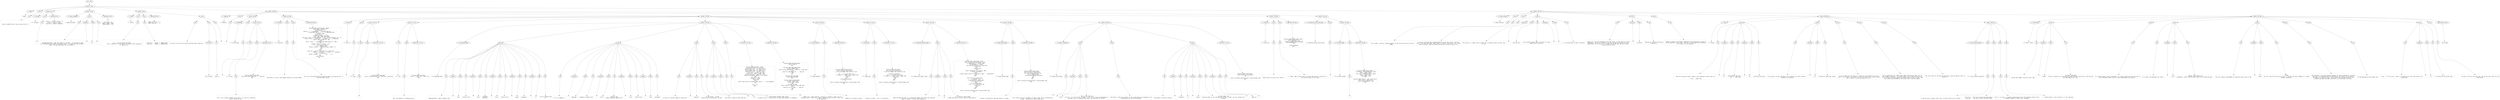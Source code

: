 digraph hierarchy {

node [fontname=Helvetica]
edge [style=dashed]

doc_0 [label="doc - 456"]


doc_0 -> { section_1}
{rank=same; section_1}

section_1 [label="section: 1-361"]


section_1 -> { header_2 prose_3 section_4 section_5 section_6 section_7 section_8}
{rank=same; header_2 prose_3 section_4 section_5 section_6 section_7 section_8}

header_2 [label="1 : Node"]

prose_3 [label="prose"]

section_4 [label="section: 6-13"]

section_5 [label="section: 14-28"]

section_6 [label="section: 29-45"]

section_7 [label="section: 46-340"]

section_8 [label="section: 362-421"]


header_2 -> leaf_9
leaf_9  [color=Gray,shape=rectangle,fontname=Inconsolata,label="* Node"]
prose_3 -> { raw_10}
{rank=same; raw_10}

raw_10 [label="raw"]


raw_10 -> leaf_11
leaf_11  [color=Gray,shape=rectangle,fontname=Inconsolata,label="


  Time to stabilize this class once and for all. 
"]
section_4 -> { header_12 prose_13 codeblock_14}
{rank=same; header_12 prose_13 codeblock_14}

header_12 [label="3 : includes"]

prose_13 [label="prose"]

codeblock_14 [label="code block 8-12"]


header_12 -> leaf_15
leaf_15  [color=Gray,shape=rectangle,fontname=Inconsolata,label="*** includes"]
prose_13 -> { raw_16}
{rank=same; raw_16}

raw_16 [label="raw"]


raw_16 -> leaf_17
leaf_17  [color=Gray,shape=rectangle,fontname=Inconsolata,label="
"]
codeblock_14 -> leaf_18
leaf_18  [color=Gray,shape=rectangle,fontname=Inconsolata,label="local s = require \"status\" ()
local a = require \"ansi\"
local dot = require \"node/dot\""]
section_5 -> { header_19 prose_20 codeblock_21}
{rank=same; header_19 prose_20 codeblock_21}

header_19 [label="2 : Node metatable"]

prose_20 [label="prose"]

codeblock_21 [label="code block 20-25"]


header_19 -> leaf_22
leaf_22  [color=Gray,shape=rectangle,fontname=Inconsolata,label="** Node metatable"]
prose_20 -> { raw_23 prespace_24 literal_25 raw_26}
{rank=same; raw_23 prespace_24 literal_25 raw_26}

raw_23 [label="raw"]

prespace_24 [label="prespace"]

literal_25 [label="literal"]

raw_26 [label="raw"]


raw_23 -> leaf_27
leaf_27  [color=Gray,shape=rectangle,fontname=Inconsolata,label="

  The Node metatable is the root table for any Node.  I'm planning to make
an intermediate class/table called Root that is in common for any instance
Node.  All Root absolutely has to contain is"]
prespace_24 -> leaf_28
leaf_28  [color=Gray,shape=rectangle,fontname=Inconsolata,label=" "]
literal_25 -> leaf_29
leaf_29  [color=Gray,shape=rectangle,fontname=Inconsolata,label="str"]
raw_26 -> leaf_30
leaf_30  [color=Gray,shape=rectangle,fontname=Inconsolata,label=". 
"]
codeblock_21 -> leaf_31
leaf_31  [color=Gray,shape=rectangle,fontname=Inconsolata,label="
local Node = {}
Node.__index = Node
Node.isNode = true"]
section_6 -> { header_32 prose_33 prose_34 codeblock_35 prose_36}
{rank=same; header_32 prose_33 prose_34 codeblock_35 prose_36}

header_32 [label="2 : Fields"]

prose_33 [label="prose"]

prose_34 [label="prose"]

codeblock_35 [label="code block 38-41"]

prose_36 [label="prose"]


header_32 -> leaf_37
leaf_37  [color=Gray,shape=rectangle,fontname=Inconsolata,label="** Fields"]
prose_33 -> { raw_38}
{rank=same; raw_38}

raw_38 [label="raw"]


raw_38 -> leaf_39
leaf_39  [color=Gray,shape=rectangle,fontname=Inconsolata,label="

   - id :  A string naming the Node. 
           This is identical to the name of the pattern that recognizes
           or captures it.
"]
prose_34 -> { raw_40}
{rank=same; raw_40}

raw_40 [label="raw"]


raw_40 -> leaf_41
leaf_41  [color=Gray,shape=rectangle,fontname=Inconsolata,label="
   - line_first :  Always -1. #deprecated
   - line_last  :  Always -1. #deprecated
"]
codeblock_35 -> leaf_42
leaf_42  [color=Gray,shape=rectangle,fontname=Inconsolata,label="Node.line_first = -1
Node.line_last  = -1"]
prose_36 -> { raw_43 link_44 raw_45}
{rank=same; raw_43 link_44 raw_45}

raw_43 [label="raw"]

link_44 [label="link"]

raw_45 [label="raw"]


raw_43 -> leaf_46
leaf_46  [color=Gray,shape=rectangle,fontname=Inconsolata,label="
It occurs to me we could lazily calculate these using the "]
link_44 -> { anchortext_47 url_48}
{rank=same; anchortext_47 url_48}

anchortext_47 [label="anchortext"]

url_48 [label="url"]


anchortext_47 -> leaf_49
leaf_49  [color=Gray,shape=rectangle,fontname=Inconsolata,label="line iterator"]
url_48 -> leaf_50
leaf_50  [color=Gray,shape=rectangle,fontname=Inconsolata,label="httk://"]
raw_45 -> leaf_51
leaf_51  [color=Gray,shape=rectangle,fontname=Inconsolata,label=".

"]
section_7 -> { header_52 prose_53 section_54 section_55 section_56 section_57 section_58}
{rank=same; header_52 prose_53 section_54 section_55 section_56 section_57 section_58}

header_52 [label="2 : Methods"]

prose_53 [label="prose"]

section_54 [label="section: 48-49"]

section_55 [label="section: 62-100"]

section_56 [label="section: 101-298"]

section_57 [label="section: 323-340"]

section_58 [label="section: 341-343"]


header_52 -> leaf_59
leaf_59  [color=Gray,shape=rectangle,fontname=Inconsolata,label="** Methods"]
prose_53 -> { raw_60}
{rank=same; raw_60}

raw_60 [label="raw"]


raw_60 -> leaf_61
leaf_61  [color=Gray,shape=rectangle,fontname=Inconsolata,label="
"]
section_54 -> { header_62 prose_63 section_64}
{rank=same; header_62 prose_63 section_64}

header_62 [label="3 : Scaffolding "]

prose_63 [label="prose"]

section_64 [label="section: 50-61"]


header_62 -> leaf_65
leaf_65  [color=Gray,shape=rectangle,fontname=Inconsolata,label="*** Scaffolding "]
prose_63 -> { raw_66}
{rank=same; raw_66}

raw_66 [label="raw"]


raw_66 -> leaf_67
leaf_67  [color=Gray,shape=rectangle,fontname=Inconsolata,label="
"]
section_64 -> { header_68 prose_69 codeblock_70}
{rank=same; header_68 prose_69 codeblock_70}

header_68 [label="4 : toLua"]

prose_69 [label="prose"]

codeblock_70 [label="code block 55-59"]


header_68 -> leaf_71
leaf_71  [color=Gray,shape=rectangle,fontname=Inconsolata,label="**** toLua"]
prose_69 -> { raw_72}
{rank=same; raw_72}

raw_72 [label="raw"]


raw_72 -> leaf_73
leaf_73  [color=Gray,shape=rectangle,fontname=Inconsolata,label="

This is not a general method in any sense, it's here as a backstop
while I build out Clu. 
"]
codeblock_70 -> leaf_74
leaf_74  [color=Gray,shape=rectangle,fontname=Inconsolata,label="function Node.toLua(node)
  s:halt(\"No toLua method for \" .. node.id)
end"]
section_55 -> { header_75 prose_76 prose_77 codeblock_78}
{rank=same; header_75 prose_76 prose_77 codeblock_78}

header_75 [label="3 : Visualizer"]

prose_76 [label="prose"]

prose_77 [label="prose"]

codeblock_78 [label="code block 69-99"]


header_75 -> leaf_79
leaf_79  [color=Gray,shape=rectangle,fontname=Inconsolata,label="*** Visualizer"]
prose_76 -> { raw_80}
{rank=same; raw_80}

raw_80 [label="raw"]


raw_80 -> leaf_81
leaf_81  [color=Gray,shape=rectangle,fontname=Inconsolata,label="

This gives us a nice, tree-shaped printout of an entire Node.
"]
prose_77 -> { raw_82}
{rank=same; raw_82}

raw_82 [label="raw"]


raw_82 -> leaf_83
leaf_83  [color=Gray,shape=rectangle,fontname=Inconsolata,label="
We're less disciplined than we should be about up-assigning this to
inherited Node classes. 
"]
codeblock_78 -> leaf_84
leaf_84  [color=Gray,shape=rectangle,fontname=Inconsolata,label="function Node.toString(node, depth)
   local depth = depth or 0
   local phrase = \"\"
   phrase = (\"  \"):rep(depth) .. a.bright(node.id) .. \"    \"
      .. a.cyan(node.first) .. \"-\" .. a.cyan(node.last)
   if node[1] then
      local extra = \"    \"
      if Node.len(node) > 56 then
         local span = Node.span(node)
         local pre, post = string.sub(span, 1, 28), string.sub(span, -28, -1)
         extra = extra .. a.dim(pre) .. a.bright(\"…\") .. a.dim(post)
         extra = extra:gsub(\"\\n\", \"◼︎\")
      else
         extra = extra .. a.dim(Node.span(node):gsub(\"\\n\", \"◼︎\"))
      end
      phrase = phrase .. extra .. \"\\n\"
      for _,v in ipairs(node) do
         if (v.isNode) then
            phrase = phrase .. Node.toString(v, depth + 1)
         end
      end
   else
      local val = node.str:sub(node.first, node.last)
                          :gsub(\" \", a.clear() .. a.dim(\"_\") .. a.green())
      val = a.green(val)
      phrase = phrase .. \"    \" .. val  .. \"\\n\"
   end
   return phrase
end"]
section_56 -> { header_85 prose_86 section_87 section_88 section_89 section_90 section_91 section_92 section_93 section_94}
{rank=same; header_85 prose_86 section_87 section_88 section_89 section_90 section_91 section_92 section_93 section_94}

header_85 [label="3 : Metrics"]

prose_86 [label="prose"]

section_87 [label="section: 104-112"]

section_88 [label="section: 113-123"]

section_89 [label="section: 124-195"]

section_90 [label="section: 196-216"]

section_91 [label="section: 217-239"]

section_92 [label="section: 240-279"]

section_93 [label="section: 280-298"]

section_94 [label="section: 299-322"]


header_85 -> leaf_95
leaf_95  [color=Gray,shape=rectangle,fontname=Inconsolata,label="*** Metrics"]
prose_86 -> { raw_96}
{rank=same; raw_96}

raw_96 [label="raw"]


raw_96 -> leaf_97
leaf_97  [color=Gray,shape=rectangle,fontname=Inconsolata,label="

"]
section_87 -> { header_98 prose_99 codeblock_100}
{rank=same; header_98 prose_99 codeblock_100}

header_98 [label="4 : span"]

prose_99 [label="prose"]

codeblock_100 [label="code block 106-110"]


header_98 -> leaf_101
leaf_101  [color=Gray,shape=rectangle,fontname=Inconsolata,label="**** span"]
prose_99 -> { raw_102}
{rank=same; raw_102}

raw_102 [label="raw"]


raw_102 -> leaf_103
leaf_103  [color=Gray,shape=rectangle,fontname=Inconsolata,label="
"]
codeblock_100 -> leaf_104
leaf_104  [color=Gray,shape=rectangle,fontname=Inconsolata,label="function Node.span(node)
   return string.sub(node.str, node.first, node.last)
end"]
section_88 -> { header_105 prose_106 codeblock_107}
{rank=same; header_105 prose_106 codeblock_107}

header_105 [label="4 : len"]

prose_106 [label="prose"]

codeblock_107 [label="code block 117-121"]


header_105 -> leaf_108
leaf_108  [color=Gray,shape=rectangle,fontname=Inconsolata,label="**** len"]
prose_106 -> { raw_109}
{rank=same; raw_109}

raw_109 [label="raw"]


raw_109 -> leaf_110
leaf_110  [color=Gray,shape=rectangle,fontname=Inconsolata,label="

ahh, the pleasure of indexing by one. 
"]
codeblock_107 -> leaf_111
leaf_111  [color=Gray,shape=rectangle,fontname=Inconsolata,label="function Node.len(node)
    return 1 + node.last - node.first
end"]
section_89 -> { header_112 prose_113 prose_114 prose_115 prose_116 prose_117 codeblock_118 codeblock_119}
{rank=same; header_112 prose_113 prose_114 prose_115 prose_116 prose_117 codeblock_118 codeblock_119}

header_112 [label="4 : Node:gap(node)"]

prose_113 [label="prose"]

prose_114 [label="prose"]

prose_115 [label="prose"]

prose_116 [label="prose"]

prose_117 [label="prose"]

codeblock_118 [label="code block 143-163"]

codeblock_119 [label="code block 166-194"]


header_112 -> leaf_120
leaf_120  [color=Gray,shape=rectangle,fontname=Inconsolata,label="**** Node:gap(node)"]
prose_113 -> { raw_121 prespace_122 literal_123 raw_124 prespace_125 literal_126 raw_127 prespace_128 literal_129 raw_130 prespace_131 literal_132 raw_133 prespace_134 bold_135 raw_136}
{rank=same; raw_121 prespace_122 literal_123 raw_124 prespace_125 literal_126 raw_127 prespace_128 literal_129 raw_130 prespace_131 literal_132 raw_133 prespace_134 bold_135 raw_136}

raw_121 [label="raw"]

prespace_122 [label="prespace"]

literal_123 [label="literal"]

raw_124 [label="raw"]

prespace_125 [label="prespace"]

literal_126 [label="literal"]

raw_127 [label="raw"]

prespace_128 [label="prespace"]

literal_129 [label="literal"]

raw_130 [label="raw"]

prespace_131 [label="prespace"]

literal_132 [label="literal"]

raw_133 [label="raw"]

prespace_134 [label="prespace"]

bold_135 [label="bold"]

raw_136 [label="raw"]


raw_121 -> leaf_137
leaf_137  [color=Gray,shape=rectangle,fontname=Inconsolata,label="

=Node.gap(left, right)= compares the"]
prespace_122 -> leaf_138
leaf_138  [color=Gray,shape=rectangle,fontname=Inconsolata,label=" "]
literal_123 -> leaf_139
leaf_139  [color=Gray,shape=rectangle,fontname=Inconsolata,label="last"]
raw_124 -> leaf_140
leaf_140  [color=Gray,shape=rectangle,fontname=Inconsolata,label=" field of the"]
prespace_125 -> leaf_141
leaf_141  [color=Gray,shape=rectangle,fontname=Inconsolata,label=" "]
literal_126 -> leaf_142
leaf_142  [color=Gray,shape=rectangle,fontname=Inconsolata,label="left"]
raw_127 -> leaf_143
leaf_143  [color=Gray,shape=rectangle,fontname=Inconsolata,label=" parameter
with the"]
prespace_128 -> leaf_144
leaf_144  [color=Gray,shape=rectangle,fontname=Inconsolata,label=" "]
literal_129 -> leaf_145
leaf_145  [color=Gray,shape=rectangle,fontname=Inconsolata,label="first"]
raw_130 -> leaf_146
leaf_146  [color=Gray,shape=rectangle,fontname=Inconsolata,label=" field of the"]
prespace_131 -> leaf_147
leaf_147  [color=Gray,shape=rectangle,fontname=Inconsolata,label=" "]
literal_132 -> leaf_148
leaf_148  [color=Gray,shape=rectangle,fontname=Inconsolata,label="right"]
raw_133 -> leaf_149
leaf_149  [color=Gray,shape=rectangle,fontname=Inconsolata,label=" parameter,"]
prespace_134 -> leaf_150
leaf_150  [color=Gray,shape=rectangle,fontname=Inconsolata,label=" "]
bold_135 -> leaf_151
leaf_151  [color=Gray,shape=rectangle,fontname=Inconsolata,label="if"]
raw_136 -> leaf_152
leaf_152  [color=Gray,shape=rectangle,fontname=Inconsolata,label=" this is greater than
0. 
"]
prose_114 -> { raw_153 prespace_154 literal_155 raw_156 prespace_157 literal_158 raw_159 prespace_160 literal_161 raw_162 prespace_163 literal_164 raw_165}
{rank=same; raw_153 prespace_154 literal_155 raw_156 prespace_157 literal_158 raw_159 prespace_160 literal_161 raw_162 prespace_163 literal_164 raw_165}

raw_153 [label="raw"]

prespace_154 [label="prespace"]

literal_155 [label="literal"]

raw_156 [label="raw"]

prespace_157 [label="prespace"]

literal_158 [label="literal"]

raw_159 [label="raw"]

prespace_160 [label="prespace"]

literal_161 [label="literal"]

raw_162 [label="raw"]

prespace_163 [label="prespace"]

literal_164 [label="literal"]

raw_165 [label="raw"]


raw_153 -> leaf_166
leaf_166  [color=Gray,shape=rectangle,fontname=Inconsolata,label="
If it is negative,"]
prespace_154 -> leaf_167
leaf_167  [color=Gray,shape=rectangle,fontname=Inconsolata,label=" "]
literal_155 -> leaf_168
leaf_168  [color=Gray,shape=rectangle,fontname=Inconsolata,label="Node.gap"]
raw_156 -> leaf_169
leaf_169  [color=Gray,shape=rectangle,fontname=Inconsolata,label=" attempts to measure the"]
prespace_157 -> leaf_170
leaf_170  [color=Gray,shape=rectangle,fontname=Inconsolata,label=" "]
literal_158 -> leaf_171
leaf_171  [color=Gray,shape=rectangle,fontname=Inconsolata,label="first"]
raw_159 -> leaf_172
leaf_172  [color=Gray,shape=rectangle,fontname=Inconsolata,label=" field of the
=right= parameter against the"]
prespace_160 -> leaf_173
leaf_173  [color=Gray,shape=rectangle,fontname=Inconsolata,label=" "]
literal_161 -> leaf_174
leaf_174  [color=Gray,shape=rectangle,fontname=Inconsolata,label="last"]
raw_162 -> leaf_175
leaf_175  [color=Gray,shape=rectangle,fontname=Inconsolata,label=" field of the"]
prespace_163 -> leaf_176
leaf_176  [color=Gray,shape=rectangle,fontname=Inconsolata,label=" "]
literal_164 -> leaf_177
leaf_177  [color=Gray,shape=rectangle,fontname=Inconsolata,label="left"]
raw_165 -> leaf_178
leaf_178  [color=Gray,shape=rectangle,fontname=Inconsolata,label=" parameter.
"]
prose_115 -> { raw_179 prespace_180 bold_181 raw_182}
{rank=same; raw_179 prespace_180 bold_181 raw_182}

raw_179 [label="raw"]

prespace_180 [label="prespace"]

bold_181 [label="bold"]

raw_182 [label="raw"]


raw_179 -> leaf_183
leaf_183  [color=Gray,shape=rectangle,fontname=Inconsolata,label="
If this is a natural number we return the"]
prespace_180 -> leaf_184
leaf_184  [color=Gray,shape=rectangle,fontname=Inconsolata,label=" "]
bold_181 -> leaf_185
leaf_185  [color=Gray,shape=rectangle,fontname=Inconsolata,label="negation"]
raw_182 -> leaf_186
leaf_186  [color=Gray,shape=rectangle,fontname=Inconsolata,label=" of this value.  If both
should prove to be positive, we halt. 
"]
prose_116 -> { raw_187 prespace_188 literal_189 raw_190}
{rank=same; raw_187 prespace_188 literal_189 raw_190}

raw_187 [label="raw"]

prespace_188 [label="prespace"]

literal_189 [label="literal"]

raw_190 [label="raw"]


raw_187 -> leaf_191
leaf_191  [color=Gray,shape=rectangle,fontname=Inconsolata,label="
No effort is made to check that the"]
prespace_188 -> leaf_192
leaf_192  [color=Gray,shape=rectangle,fontname=Inconsolata,label=" "]
literal_189 -> leaf_193
leaf_193  [color=Gray,shape=rectangle,fontname=Inconsolata,label="str"]
raw_190 -> leaf_194
leaf_194  [color=Gray,shape=rectangle,fontname=Inconsolata,label=" field matches between nodes unless
we have an error, in which case it could prove helpful for diagnosis.  
"]
prose_117 -> { raw_195}
{rank=same; raw_195}

raw_195 [label="raw"]


raw_195 -> leaf_196
leaf_196  [color=Gray,shape=rectangle,fontname=Inconsolata,label="
Indeed such a check would be a disaster in streams or other sort of
piecewise parse.  Which will require implementation in and of itself, but
in the meantime...
"]
codeblock_118 -> leaf_197
leaf_197  [color=Gray,shape=rectangle,fontname=Inconsolata,label="function Node.gap(left, right)
  assert(left.last, \"no left.last\")
  assert(right.first, \"no right.first\")
  assert(right.last, \"no right.last\")
  assert(left.first, \"no left.first\")
  if left.first >= right.last then
    local left, right = right, left
  elseif left.last > right.first then
    s:halt(\"overlapping regions or str issue\")
  end
  local gap = left
  if gap >= 0 then
    return gap
  else
    s:halt(\"some kind of situation where gap is \" .. tostring(gap))
  end

  return nil 
end"]
codeblock_119 -> leaf_198
leaf_198  [color=Gray,shape=rectangle,fontname=Inconsolata,label="function Node.dotLabel(node)
  return node.id
end

function Node.toMarkdown(node)
  if not node[1] then
    return string.sub(node.str, node.first, node.last)
  else
    s:halt(\"no toMarkdown for \" .. node.id)
  end
end

function Node.dot(node)
  return dot.dot(node)
end

function Node.toValue(node)
  if node.__VALUE then
    return node.__VALUE
  end
  if node.str then
    return node.str:sub(node.first,node.last)
  else
    s:halt(\"no str on node \" .. node.id)
  end
end
"]
section_90 -> { header_199 prose_200 codeblock_201}
{rank=same; header_199 prose_200 codeblock_201}

header_199 [label="4 : Node.walkPost"]

prose_200 [label="prose"]

codeblock_201 [label="code block 200-215"]


header_199 -> leaf_202
leaf_202  [color=Gray,shape=rectangle,fontname=Inconsolata,label="**** Node.walkPost"]
prose_200 -> { raw_203}
{rank=same; raw_203}

raw_203 [label="raw"]


raw_203 -> leaf_204
leaf_204  [color=Gray,shape=rectangle,fontname=Inconsolata,label="

Depth-first iterator, postfix 
"]
codeblock_201 -> leaf_205
leaf_205  [color=Gray,shape=rectangle,fontname=Inconsolata,label="function Node.walkPost(node)
    local function traverse(ast)
        if not ast.isNode then return nil end

        for _, v in ipairs(ast) do
            if type(v) == 'table' and v.isNode then
              traverse(v)
            end
        end
        coroutine.yield(ast)
    end

    return coroutine.wrap(function() traverse(node) end)
end"]
section_91 -> { header_206 prose_207 codeblock_208}
{rank=same; header_206 prose_207 codeblock_208}

header_206 [label="4 : Node.walk"]

prose_207 [label="prose"]

codeblock_208 [label="code block 221-237"]


header_206 -> leaf_209
leaf_209  [color=Gray,shape=rectangle,fontname=Inconsolata,label="**** Node.walk"]
prose_207 -> { raw_210}
{rank=same; raw_210}

raw_210 [label="raw"]


raw_210 -> leaf_211
leaf_211  [color=Gray,shape=rectangle,fontname=Inconsolata,label="

Presearch iterator.  This is the default. 
"]
codeblock_208 -> leaf_212
leaf_212  [color=Gray,shape=rectangle,fontname=Inconsolata,label="function Node.walk(node)
  local function traverse(ast)
    if not ast.isNode then return nil end

    coroutine.yield(ast)
    for _, v in ipairs(ast) do
      if type(v) == 'table' and v.isNode then
        traverse(v)
      end
    end
  end

  return coroutine.wrap(function() traverse(node) end)
end
"]
section_92 -> { header_213 prose_214 codeblock_215}
{rank=same; header_213 prose_214 codeblock_215}

header_213 [label="4 : Node.select(node, pred)"]

prose_214 [label="prose"]

codeblock_215 [label="code block 246-277"]


header_213 -> leaf_216
leaf_216  [color=Gray,shape=rectangle,fontname=Inconsolata,label="**** Node.select(node, pred)"]
prose_214 -> { raw_217 prespace_218 literal_219 raw_220}
{rank=same; raw_217 prespace_218 literal_219 raw_220}

raw_217 [label="raw"]

prespace_218 [label="prespace"]

literal_219 [label="literal"]

raw_220 [label="raw"]


raw_217 -> leaf_221
leaf_221  [color=Gray,shape=rectangle,fontname=Inconsolata,label="

  Takes the Node and walks it, yielding the Nodes which match the predicate.
=pred= is either a string, which matches to"]
prespace_218 -> leaf_222
leaf_222  [color=Gray,shape=rectangle,fontname=Inconsolata,label=" "]
literal_219 -> leaf_223
leaf_223  [color=Gray,shape=rectangle,fontname=Inconsolata,label="id"]
raw_220 -> leaf_224
leaf_224  [color=Gray,shape=rectangle,fontname=Inconsolata,label=", or a function, which takes
a Node and returns true or false on some premise. 
"]
codeblock_215 -> leaf_225
leaf_225  [color=Gray,shape=rectangle,fontname=Inconsolata,label="function Node.select(node, pred)
   local function qualifies(node, pred)
      if type(pred) == 'string' then
         if type(node) == 'table' 
          and node.id and node.id == pred then
            return true
         else
            return false
         end
      elseif type(pred) == 'function' then
         return pred(node)
      else
         s:halt(\"cannot select on predicate of type \" .. type(pred))
      end
   end

   local function traverse(ast)
      -- breadth first
      if qualifies(ast, pred) then
         coroutine.yield(ast)
      end
      if ast.isNode then
         for _, v in ipairs(ast) do
            traverse(v)
         end
      end
   end

   return coroutine.wrap(function() traverse(node) end)
end"]
section_93 -> { header_226 prose_227 codeblock_228}
{rank=same; header_226 prose_227 codeblock_228}

header_226 [label="4 : Node.tokens(node)"]

prose_227 [label="prose"]

codeblock_228 [label="code block 284-296"]


header_226 -> leaf_229
leaf_229  [color=Gray,shape=rectangle,fontname=Inconsolata,label="**** Node.tokens(node)"]
prose_227 -> { raw_230}
{rank=same; raw_230}

raw_230 [label="raw"]


raw_230 -> leaf_231
leaf_231  [color=Gray,shape=rectangle,fontname=Inconsolata,label="

  Iterator returning all captured values as strings.
"]
codeblock_228 -> leaf_232
leaf_232  [color=Gray,shape=rectangle,fontname=Inconsolata,label="function Node.tokens(node)
  local function traverse(ast)
    for node in Node.walk(ast) do
      if not node[1] then
        coroutine.yield(node:toValue())
      end
    end
  end

  return coroutine.wrap(function() traverse(node) end)
end  "]
section_94 -> { header_233 prose_234 prose_235 prose_236 codeblock_237}
{rank=same; header_233 prose_234 prose_235 prose_236 codeblock_237}

header_233 [label="4 : Node.unroll(node)"]

prose_234 [label="prose"]

prose_235 [label="prose"]

prose_236 [label="prose"]

codeblock_237 [label="code block 313-320"]


header_233 -> leaf_238
leaf_238  [color=Gray,shape=rectangle,fontname=Inconsolata,label="**** Node.unroll(node)"]
prose_234 -> { raw_239 prespace_240 literal_241 raw_242}
{rank=same; raw_239 prespace_240 literal_241 raw_242}

raw_239 [label="raw"]

prespace_240 [label="prespace"]

literal_241 [label="literal"]

raw_242 [label="raw"]


raw_239 -> leaf_243
leaf_243  [color=Gray,shape=rectangle,fontname=Inconsolata,label="

  This iterator returns all Nodes, in prefix order, while interpolating
strings.  Specifically: When a Node has a"]
prespace_240 -> leaf_244
leaf_244  [color=Gray,shape=rectangle,fontname=Inconsolata,label=" "]
literal_241 -> leaf_245
leaf_245  [color=Gray,shape=rectangle,fontname=Inconsolata,label="first"]
raw_242 -> leaf_246
leaf_246  [color=Gray,shape=rectangle,fontname=Inconsolata,label=" that is less than the
=first= if its first child, it makes a slice of the string corresponding to
that gap, and so on between each child, and once more at the end.
"]
prose_235 -> { raw_247}
{rank=same; raw_247}

raw_247 [label="raw"]


raw_247 -> leaf_248
leaf_248  [color=Gray,shape=rectangle,fontname=Inconsolata,label="
The effect is that any sections of the string which were dropped are now
interpolated into the unrolled Node.
"]
prose_236 -> { raw_249 prespace_250 literal_251 raw_252 prespace_253 literal_254 raw_255 prespace_256 literal_257 raw_258}
{rank=same; raw_249 prespace_250 literal_251 raw_252 prespace_253 literal_254 raw_255 prespace_256 literal_257 raw_258}

raw_249 [label="raw"]

prespace_250 [label="prespace"]

literal_251 [label="literal"]

raw_252 [label="raw"]

prespace_253 [label="prespace"]

literal_254 [label="literal"]

raw_255 [label="raw"]

prespace_256 [label="prespace"]

literal_257 [label="literal"]

raw_258 [label="raw"]


raw_249 -> leaf_259
leaf_259  [color=Gray,shape=rectangle,fontname=Inconsolata,label="
The premise is that by calling"]
prespace_250 -> leaf_260
leaf_260  [color=Gray,shape=rectangle,fontname=Inconsolata,label=" "]
literal_251 -> leaf_261
leaf_261  [color=Gray,shape=rectangle,fontname=Inconsolata,label="toValue()"]
raw_252 -> leaf_262
leaf_262  [color=Gray,shape=rectangle,fontname=Inconsolata,label=" or"]
prespace_253 -> leaf_263
leaf_263  [color=Gray,shape=rectangle,fontname=Inconsolata,label=" "]
literal_254 -> leaf_264
leaf_264  [color=Gray,shape=rectangle,fontname=Inconsolata,label="span()"]
raw_255 -> leaf_265
leaf_265  [color=Gray,shape=rectangle,fontname=Inconsolata,label=" on leaf nodes, and
grafting these to the interpolated strings in order, you will produce the
original"]
prespace_256 -> leaf_266
leaf_266  [color=Gray,shape=rectangle,fontname=Inconsolata,label=" "]
literal_257 -> leaf_267
leaf_267  [color=Gray,shape=rectangle,fontname=Inconsolata,label="node.str"]
raw_258 -> leaf_268
leaf_268  [color=Gray,shape=rectangle,fontname=Inconsolata,label=". 
"]
codeblock_237 -> leaf_269
leaf_269  [color=Gray,shape=rectangle,fontname=Inconsolata,label="function Node.unroll(node)
  local function traverse(ast)
  end

  return coroutine.wrap(function() traverse(node) end)
end"]
section_57 -> { header_270 prose_271 prose_272 codeblock_273}
{rank=same; header_270 prose_271 prose_272 codeblock_273}

header_270 [label="3 : Collectors"]

prose_271 [label="prose"]

prose_272 [label="prose"]

codeblock_273 [label="code block 330-339"]


header_270 -> leaf_274
leaf_274  [color=Gray,shape=rectangle,fontname=Inconsolata,label="*** Collectors"]
prose_271 -> { raw_275}
{rank=same; raw_275}

raw_275 [label="raw"]


raw_275 -> leaf_276
leaf_276  [color=Gray,shape=rectangle,fontname=Inconsolata,label="

These return an array of all results. 
"]
prose_272 -> { raw_277}
{rank=same; raw_277}

raw_277 [label="raw"]


raw_277 -> leaf_278
leaf_278  [color=Gray,shape=rectangle,fontname=Inconsolata,label="
- [ ] #todo  Add a Forest class to provide the iterator interface for
             the return arrays of this class.
"]
codeblock_273 -> leaf_279
leaf_279  [color=Gray,shape=rectangle,fontname=Inconsolata,label="function Node.gather(node, pred)
  local gathered = {}
  for ast in node:select(pred) do
    gathered[#gathered + 1] = ast
  end
  
  return gathered
end"]
section_58 -> { header_280 prose_281 section_282}
{rank=same; header_280 prose_281 section_282}

header_280 [label="3 : Subclassing and construction"]

prose_281 [label="prose"]

section_282 [label="section: 344-361"]


header_280 -> leaf_283
leaf_283  [color=Gray,shape=rectangle,fontname=Inconsolata,label="*** Subclassing and construction"]
prose_281 -> { raw_284}
{rank=same; raw_284}

raw_284 [label="raw"]


raw_284 -> leaf_285
leaf_285  [color=Gray,shape=rectangle,fontname=Inconsolata,label="

"]
section_282 -> { header_286 prose_287 codeblock_288}
{rank=same; header_286 prose_287 codeblock_288}

header_286 [label="4 : N.inherit(node)"]

prose_287 [label="prose"]

codeblock_288 [label="code block 346-360"]


header_286 -> leaf_289
leaf_289  [color=Gray,shape=rectangle,fontname=Inconsolata,label="**** N.inherit(node)"]
prose_287 -> { raw_290}
{rank=same; raw_290}

raw_290 [label="raw"]


raw_290 -> leaf_291
leaf_291  [color=Gray,shape=rectangle,fontname=Inconsolata,label="
"]
codeblock_288 -> leaf_292
leaf_292  [color=Gray,shape=rectangle,fontname=Inconsolata,label="function Node.inherit(node)
  local Meta = setmetatable({}, node)
  Meta.__index = Meta
  local meta = setmetatable({}, Meta)
  meta.__index = meta
  return Meta, meta
end

function Node.export(_, mod, constructor)
  mod.__call = constructor
  return setmetatable({}, mod)
end
"]
section_8 -> { header_293 prose_294 prose_295 prose_296 prose_297 prose_298 section_299 section_300}
{rank=same; header_293 prose_294 prose_295 prose_296 prose_297 prose_298 section_299 section_300}

header_293 [label="2 : Node Instances"]

prose_294 [label="prose"]

prose_295 [label="prose"]

prose_296 [label="prose"]

prose_297 [label="prose"]

prose_298 [label="prose"]

section_299 [label="section: 386-408"]

section_300 [label="section: 422-456"]


header_293 -> leaf_301
leaf_301  [color=Gray,shape=rectangle,fontname=Inconsolata,label="** Node Instances"]
prose_294 -> { raw_302}
{rank=same; raw_302}

raw_302 [label="raw"]


raw_302 -> leaf_303
leaf_303  [color=Gray,shape=rectangle,fontname=Inconsolata,label="

  To be a Node, currently, indexed elements of the Array portion must also be 
Nodes. 
"]
prose_295 -> { raw_304}
{rank=same; raw_304}

raw_304 [label="raw"]


raw_304 -> leaf_305
leaf_305  [color=Gray,shape=rectangle,fontname=Inconsolata,label="
I'm mostly convinced that indexed elements can also be strings, and that 
this is the form leaf nodes should take.  Currently, they have a 'val' field
and no children, which we should replace with a child string at [1].
"]
prose_296 -> { raw_306 prespace_307 literal_308 raw_309 prespace_310 literal_311 raw_312}
{rank=same; raw_306 prespace_307 literal_308 raw_309 prespace_310 literal_311 raw_312}

raw_306 [label="raw"]

prespace_307 [label="prespace"]

literal_308 [label="literal"]

raw_309 [label="raw"]

prespace_310 [label="prespace"]

literal_311 [label="literal"]

raw_312 [label="raw"]


raw_306 -> leaf_313
leaf_313  [color=Gray,shape=rectangle,fontname=Inconsolata,label="
This gives us a lighter way to handle the circumstance where we have, say,
a list,"]
prespace_307 -> leaf_314
leaf_314  [color=Gray,shape=rectangle,fontname=Inconsolata,label=" "]
literal_308 -> leaf_315
leaf_315  [color=Gray,shape=rectangle,fontname=Inconsolata,label="(foo bar baz)"]
raw_309 -> leaf_316
leaf_316  [color=Gray,shape=rectangle,fontname=Inconsolata,label=". We currently either need a \"left-per\" or \"pal\"
Node class to hold the"]
prespace_310 -> leaf_317
leaf_317  [color=Gray,shape=rectangle,fontname=Inconsolata,label=" "]
literal_311 -> leaf_318
leaf_318  [color=Gray,shape=rectangle,fontname=Inconsolata,label="("]
raw_312 -> leaf_319
leaf_319  [color=Gray,shape=rectangle,fontname=Inconsolata,label=", or we would have to skip it entirely.
"]
prose_297 -> { raw_320 prespace_321 italic_322 raw_323}
{rank=same; raw_320 prespace_321 italic_322 raw_323}

raw_320 [label="raw"]

prespace_321 [label="prespace"]

italic_322 [label="italic"]

raw_323 [label="raw"]


raw_320 -> leaf_324
leaf_324  [color=Gray,shape=rectangle,fontname=Inconsolata,label="
Quipu can't lose any information from the string, so they have to include
whitespace.  We're not limited in the same way and can reconstruct less 
semantically crucial parts of a document using the span and the original 
string, since we're not"]
prespace_321 -> leaf_325
leaf_325  [color=Gray,shape=rectangle,fontname=Inconsolata,label=" "]
italic_322 -> leaf_326
leaf_326  [color=Gray,shape=rectangle,fontname=Inconsolata,label="currently"]
raw_323 -> leaf_327
leaf_327  [color=Gray,shape=rectangle,fontname=Inconsolata,label=" editing our strings once they're
entered in.
"]
prose_298 -> { raw_328}
{rank=same; raw_328}

raw_328 [label="raw"]


raw_328 -> leaf_329
leaf_329  [color=Gray,shape=rectangle,fontname=Inconsolata,label="
Nodes are meant to be broadly compatible with everything we intend to
do with abstract syntax trees.  The more I think about this the better
it strikes me as an approach. 

"]
section_299 -> { header_330 prose_331 prose_332 prose_333 prose_334 prose_335 section_336}
{rank=same; header_330 prose_331 prose_332 prose_333 prose_334 prose_335 section_336}

header_330 [label="3 : Fields"]

prose_331 [label="prose"]

prose_332 [label="prose"]

prose_333 [label="prose"]

prose_334 [label="prose"]

prose_335 [label="prose"]

section_336 [label="section: 409-421"]


header_330 -> leaf_337
leaf_337  [color=Gray,shape=rectangle,fontname=Inconsolata,label="*** Fields"]
prose_331 -> { raw_338 prespace_339 literal_340 raw_341 prespace_342 literal_343 raw_344}
{rank=same; raw_338 prespace_339 literal_340 raw_341 prespace_342 literal_343 raw_344}

raw_338 [label="raw"]

prespace_339 [label="prespace"]

literal_340 [label="literal"]

raw_341 [label="raw"]

prespace_342 [label="prespace"]

literal_343 [label="literal"]

raw_344 [label="raw"]


raw_338 -> leaf_345
leaf_345  [color=Gray,shape=rectangle,fontname=Inconsolata,label="

  There are invariant fields a Node is also expected to have, they are:
 
  - first :  Index into"]
prespace_339 -> leaf_346
leaf_346  [color=Gray,shape=rectangle,fontname=Inconsolata,label=" "]
literal_340 -> leaf_347
leaf_347  [color=Gray,shape=rectangle,fontname=Inconsolata,label="str"]
raw_341 -> leaf_348
leaf_348  [color=Gray,shape=rectangle,fontname=Inconsolata,label=" which begins the span.
  - last  :  Index into"]
prespace_342 -> leaf_349
leaf_349  [color=Gray,shape=rectangle,fontname=Inconsolata,label=" "]
literal_343 -> leaf_350
leaf_350  [color=Gray,shape=rectangle,fontname=Inconsolata,label="str"]
raw_344 -> leaf_351
leaf_351  [color=Gray,shape=rectangle,fontname=Inconsolata,label=" which ends the span.
"]
prose_332 -> { raw_352 prespace_353 literal_354 raw_355}
{rank=same; raw_352 prespace_353 literal_354 raw_355}

raw_352 [label="raw"]

prespace_353 [label="prespace"]

literal_354 [label="literal"]

raw_355 [label="raw"]


raw_352 -> leaf_356
leaf_356  [color=Gray,shape=rectangle,fontname=Inconsolata,label="
In principle, we want the Node to be localized. We could include a 
reference to the whole"]
prespace_353 -> leaf_357
leaf_357  [color=Gray,shape=rectangle,fontname=Inconsolata,label=" "]
literal_354 -> leaf_358
leaf_358  [color=Gray,shape=rectangle,fontname=Inconsolata,label="str"]
raw_355 -> leaf_359
leaf_359  [color=Gray,shape=rectangle,fontname=Inconsolata,label=" and derive substrings lazily.
"]
prose_333 -> { raw_360}
{rank=same; raw_360}

raw_360 [label="raw"]


raw_360 -> leaf_361
leaf_361  [color=Gray,shape=rectangle,fontname=Inconsolata,label="
If we included the full span as a substring on each Node, we'd end up
with a lot of spans, and wouldn't use most of them. Even slicing a piece
out is costly if we're not going to use it. 
"]
prose_334 -> { raw_362}
{rank=same; raw_362}

raw_362 [label="raw"]


raw_362 -> leaf_363
leaf_363  [color=Gray,shape=rectangle,fontname=Inconsolata,label="
So our constructor for a Node class takes (Constructor, node, str) as 
the standard interface.  If a module needs a non-standard constructor,
as our Section and Block modules currently take an array of lines, that
will need to be provided as the second return from the module. 
"]
prose_335 -> { raw_364}
{rank=same; raw_364}

raw_364 [label="raw"]


raw_364 -> leaf_365
leaf_365  [color=Gray,shape=rectangle,fontname=Inconsolata,label="
This will allow for the kind of multi-pass recursive-descent that I'm
aiming for. 

"]
section_336 -> { header_366 prose_367 prose_368 prose_369 prose_370}
{rank=same; header_366 prose_367 prose_368 prose_369 prose_370}

header_366 [label="4 : line tracking (optional)"]

prose_367 [label="prose"]

prose_368 [label="prose"]

prose_369 [label="prose"]

prose_370 [label="prose"]


header_366 -> leaf_371
leaf_371  [color=Gray,shape=rectangle,fontname=Inconsolata,label="**** line tracking (optional)"]
prose_367 -> { raw_372}
{rank=same; raw_372}

raw_372 [label="raw"]


raw_372 -> leaf_373
leaf_373  [color=Gray,shape=rectangle,fontname=Inconsolata,label="

It may be wise to always track lines, in which case we will include:
"]
prose_368 -> { raw_374}
{rank=same; raw_374}

raw_374 [label="raw"]


raw_374 -> leaf_375
leaf_375  [color=Gray,shape=rectangle,fontname=Inconsolata,label="
  - line_first :  The line at which the match begins
  - line_last  :  The line at which the match ends
"]
prose_369 -> { raw_376}
{rank=same; raw_376}

raw_376 [label="raw"]


raw_376 -> leaf_377
leaf_377  [color=Gray,shape=rectangle,fontname=Inconsolata,label="
This is, at least, a frequent enough pattern that the metatable should return
a negative number if these aren't assigned. 
"]
prose_370 -> { raw_378}
{rank=same; raw_378}

raw_378 [label="raw"]


raw_378 -> leaf_379
leaf_379  [color=Gray,shape=rectangle,fontname=Inconsolata,label="
- [ ] #todo decide if line tracking is in fact optional

"]
section_300 -> { header_380 prose_381 prose_382 prose_383 prose_384 prose_385 prose_386 prose_387 prose_388 codeblock_389}
{rank=same; header_380 prose_381 prose_382 prose_383 prose_384 prose_385 prose_386 prose_387 prose_388 codeblock_389}

header_380 [label="3 : Other fields"]

prose_381 [label="prose"]

prose_382 [label="prose"]

prose_383 [label="prose"]

prose_384 [label="prose"]

prose_385 [label="prose"]

prose_386 [label="prose"]

prose_387 [label="prose"]

prose_388 [label="prose"]

codeblock_389 [label="code block 451-453"]


header_380 -> leaf_390
leaf_390  [color=Gray,shape=rectangle,fontname=Inconsolata,label="*** Other fields"]
prose_381 -> { raw_391 prespace_392 literal_393 raw_394}
{rank=same; raw_391 prespace_392 literal_393 raw_394}

raw_391 [label="raw"]

prespace_392 [label="prespace"]

literal_393 [label="literal"]

raw_394 [label="raw"]


raw_391 -> leaf_395
leaf_395  [color=Gray,shape=rectangle,fontname=Inconsolata,label="

  The way the Grammar class will work: each"]
prespace_392 -> leaf_396
leaf_396  [color=Gray,shape=rectangle,fontname=Inconsolata,label=" "]
literal_393 -> leaf_397
leaf_397  [color=Gray,shape=rectangle,fontname=Inconsolata,label="V\"patt\""]
raw_394 -> leaf_398
leaf_398  [color=Gray,shape=rectangle,fontname=Inconsolata,label=" can have a metatable.
These are passed in as the second parameter during construction, with the key
the same name as the rule. 
"]
prose_382 -> { raw_399}
{rank=same; raw_399}

raw_399 [label="raw"]


raw_399 -> leaf_400
leaf_400  [color=Gray,shape=rectangle,fontname=Inconsolata,label="
If a pattern doesn't have a metatable, it's given a Node class and consists of
only the above fields, plus an array representing any subrules. 
"]
prose_383 -> { raw_401 prespace_402 literal_403 raw_404}
{rank=same; raw_401 prespace_402 literal_403 raw_404}

raw_401 [label="raw"]

prespace_402 [label="prespace"]

literal_403 [label="literal"]

raw_404 [label="raw"]


raw_401 -> leaf_405
leaf_405  [color=Gray,shape=rectangle,fontname=Inconsolata,label="
If it does, the metatable will have a"]
prespace_402 -> leaf_406
leaf_406  [color=Gray,shape=rectangle,fontname=Inconsolata,label=" "]
literal_403 -> leaf_407
leaf_407  [color=Gray,shape=rectangle,fontname=Inconsolata,label="__call"]
raw_404 -> leaf_408
leaf_408  [color=Gray,shape=rectangle,fontname=Inconsolata,label=" method, which expects two
parameters, itself, and the node, which will include the span. 
"]
prose_384 -> { raw_409 prespace_410 literal_411 raw_412}
{rank=same; raw_409 prespace_410 literal_411 raw_412}

raw_409 [label="raw"]

prespace_410 [label="prespace"]

literal_411 [label="literal"]

raw_412 [label="raw"]


raw_409 -> leaf_413
leaf_413  [color=Gray,shape=rectangle,fontname=Inconsolata,label="
This will require reattunement of basically every class in the"]
prespace_410 -> leaf_414
leaf_414  [color=Gray,shape=rectangle,fontname=Inconsolata,label=" "]
literal_411 -> leaf_415
leaf_415  [color=Gray,shape=rectangle,fontname=Inconsolata,label="/grym"]
raw_412 -> leaf_416
leaf_416  [color=Gray,shape=rectangle,fontname=Inconsolata,label=" folder,
but let's build the Prose parse first.  I do want the whole shebang in a single
grammar eventually.
"]
prose_385 -> { raw_417}
{rank=same; raw_417}

raw_417 [label="raw"]


raw_417 -> leaf_418
leaf_418  [color=Gray,shape=rectangle,fontname=Inconsolata,label="
The intention is to allow multiple grammars to coexist peacefully. Currently
the parser is handrolled and we have special case values for everything.
The idea is to stabilize this, so that multi-pass parsing works but in a
standard way where the Node constructor is a consistent interface. 
"]
prose_386 -> { raw_419}
{rank=same; raw_419}

raw_419 [label="raw"]


raw_419 -> leaf_420
leaf_420  [color=Gray,shape=rectangle,fontname=Inconsolata,label="
In the meantime we have things like
"]
prose_387 -> { raw_421 prespace_422 literal_423 raw_424}
{rank=same; raw_421 prespace_422 literal_423 raw_424}

raw_421 [label="raw"]

prespace_422 [label="prespace"]

literal_423 [label="literal"]

raw_424 [label="raw"]


raw_421 -> leaf_425
leaf_425  [color=Gray,shape=rectangle,fontname=Inconsolata,label="
- lines :  If this exists, there's a collection of lines which need to be
           joined with"]
prespace_422 -> leaf_426
leaf_426  [color=Gray,shape=rectangle,fontname=Inconsolata,label=" "]
literal_423 -> leaf_427
leaf_427  [color=Gray,shape=rectangle,fontname=Inconsolata,label="\\n"]
raw_424 -> leaf_428
leaf_428  [color=Gray,shape=rectangle,fontname=Inconsolata,label=" to reconstruct the actual span.
"]
prose_388 -> { raw_429}
{rank=same; raw_429}

raw_429 [label="raw"]


raw_429 -> leaf_430
leaf_430  [color=Gray,shape=rectangle,fontname=Inconsolata,label="
           We want to do this the other way, and use the span itself for the
           inner parse. 
"]
codeblock_389 -> leaf_431
leaf_431  [color=Gray,shape=rectangle,fontname=Inconsolata,label="return Node"]

}
